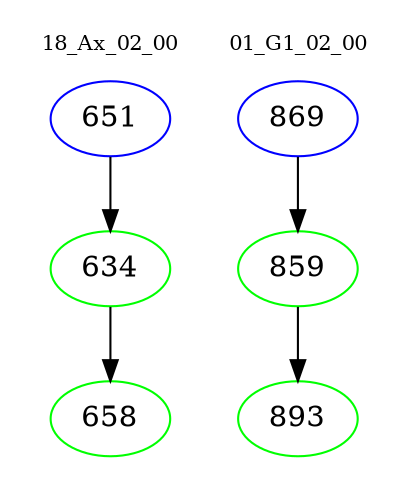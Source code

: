 digraph{
subgraph cluster_0 {
color = white
label = "18_Ax_02_00";
fontsize=10;
T0_651 [label="651", color="blue"]
T0_651 -> T0_634 [color="black"]
T0_634 [label="634", color="green"]
T0_634 -> T0_658 [color="black"]
T0_658 [label="658", color="green"]
}
subgraph cluster_1 {
color = white
label = "01_G1_02_00";
fontsize=10;
T1_869 [label="869", color="blue"]
T1_869 -> T1_859 [color="black"]
T1_859 [label="859", color="green"]
T1_859 -> T1_893 [color="black"]
T1_893 [label="893", color="green"]
}
}
